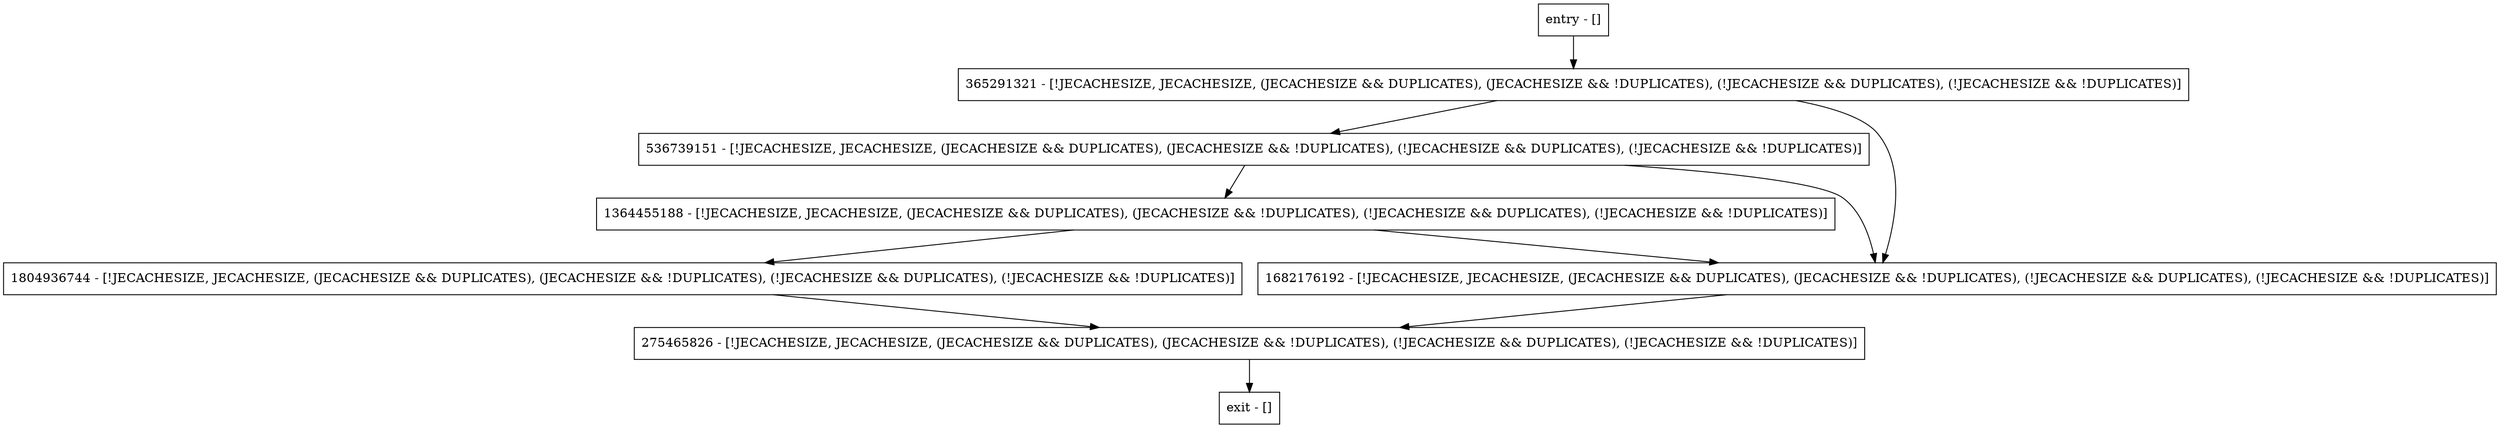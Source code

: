 digraph isImmediatelyObsolete {
node [shape=record];
entry [label="entry - []"];
exit [label="exit - []"];
365291321 [label="365291321 - [!JECACHESIZE, JECACHESIZE, (JECACHESIZE && DUPLICATES), (JECACHESIZE && !DUPLICATES), (!JECACHESIZE && DUPLICATES), (!JECACHESIZE && !DUPLICATES)]"];
536739151 [label="536739151 - [!JECACHESIZE, JECACHESIZE, (JECACHESIZE && DUPLICATES), (JECACHESIZE && !DUPLICATES), (!JECACHESIZE && DUPLICATES), (!JECACHESIZE && !DUPLICATES)]"];
1804936744 [label="1804936744 - [!JECACHESIZE, JECACHESIZE, (JECACHESIZE && DUPLICATES), (JECACHESIZE && !DUPLICATES), (!JECACHESIZE && DUPLICATES), (!JECACHESIZE && !DUPLICATES)]"];
1682176192 [label="1682176192 - [!JECACHESIZE, JECACHESIZE, (JECACHESIZE && DUPLICATES), (JECACHESIZE && !DUPLICATES), (!JECACHESIZE && DUPLICATES), (!JECACHESIZE && !DUPLICATES)]"];
1364455188 [label="1364455188 - [!JECACHESIZE, JECACHESIZE, (JECACHESIZE && DUPLICATES), (JECACHESIZE && !DUPLICATES), (!JECACHESIZE && DUPLICATES), (!JECACHESIZE && !DUPLICATES)]"];
275465826 [label="275465826 - [!JECACHESIZE, JECACHESIZE, (JECACHESIZE && DUPLICATES), (JECACHESIZE && !DUPLICATES), (!JECACHESIZE && DUPLICATES), (!JECACHESIZE && !DUPLICATES)]"];
entry;
exit;
entry -> 365291321;
365291321 -> 536739151;
365291321 -> 1682176192;
536739151 -> 1682176192;
536739151 -> 1364455188;
1804936744 -> 275465826;
1682176192 -> 275465826;
1364455188 -> 1804936744;
1364455188 -> 1682176192;
275465826 -> exit;
}
